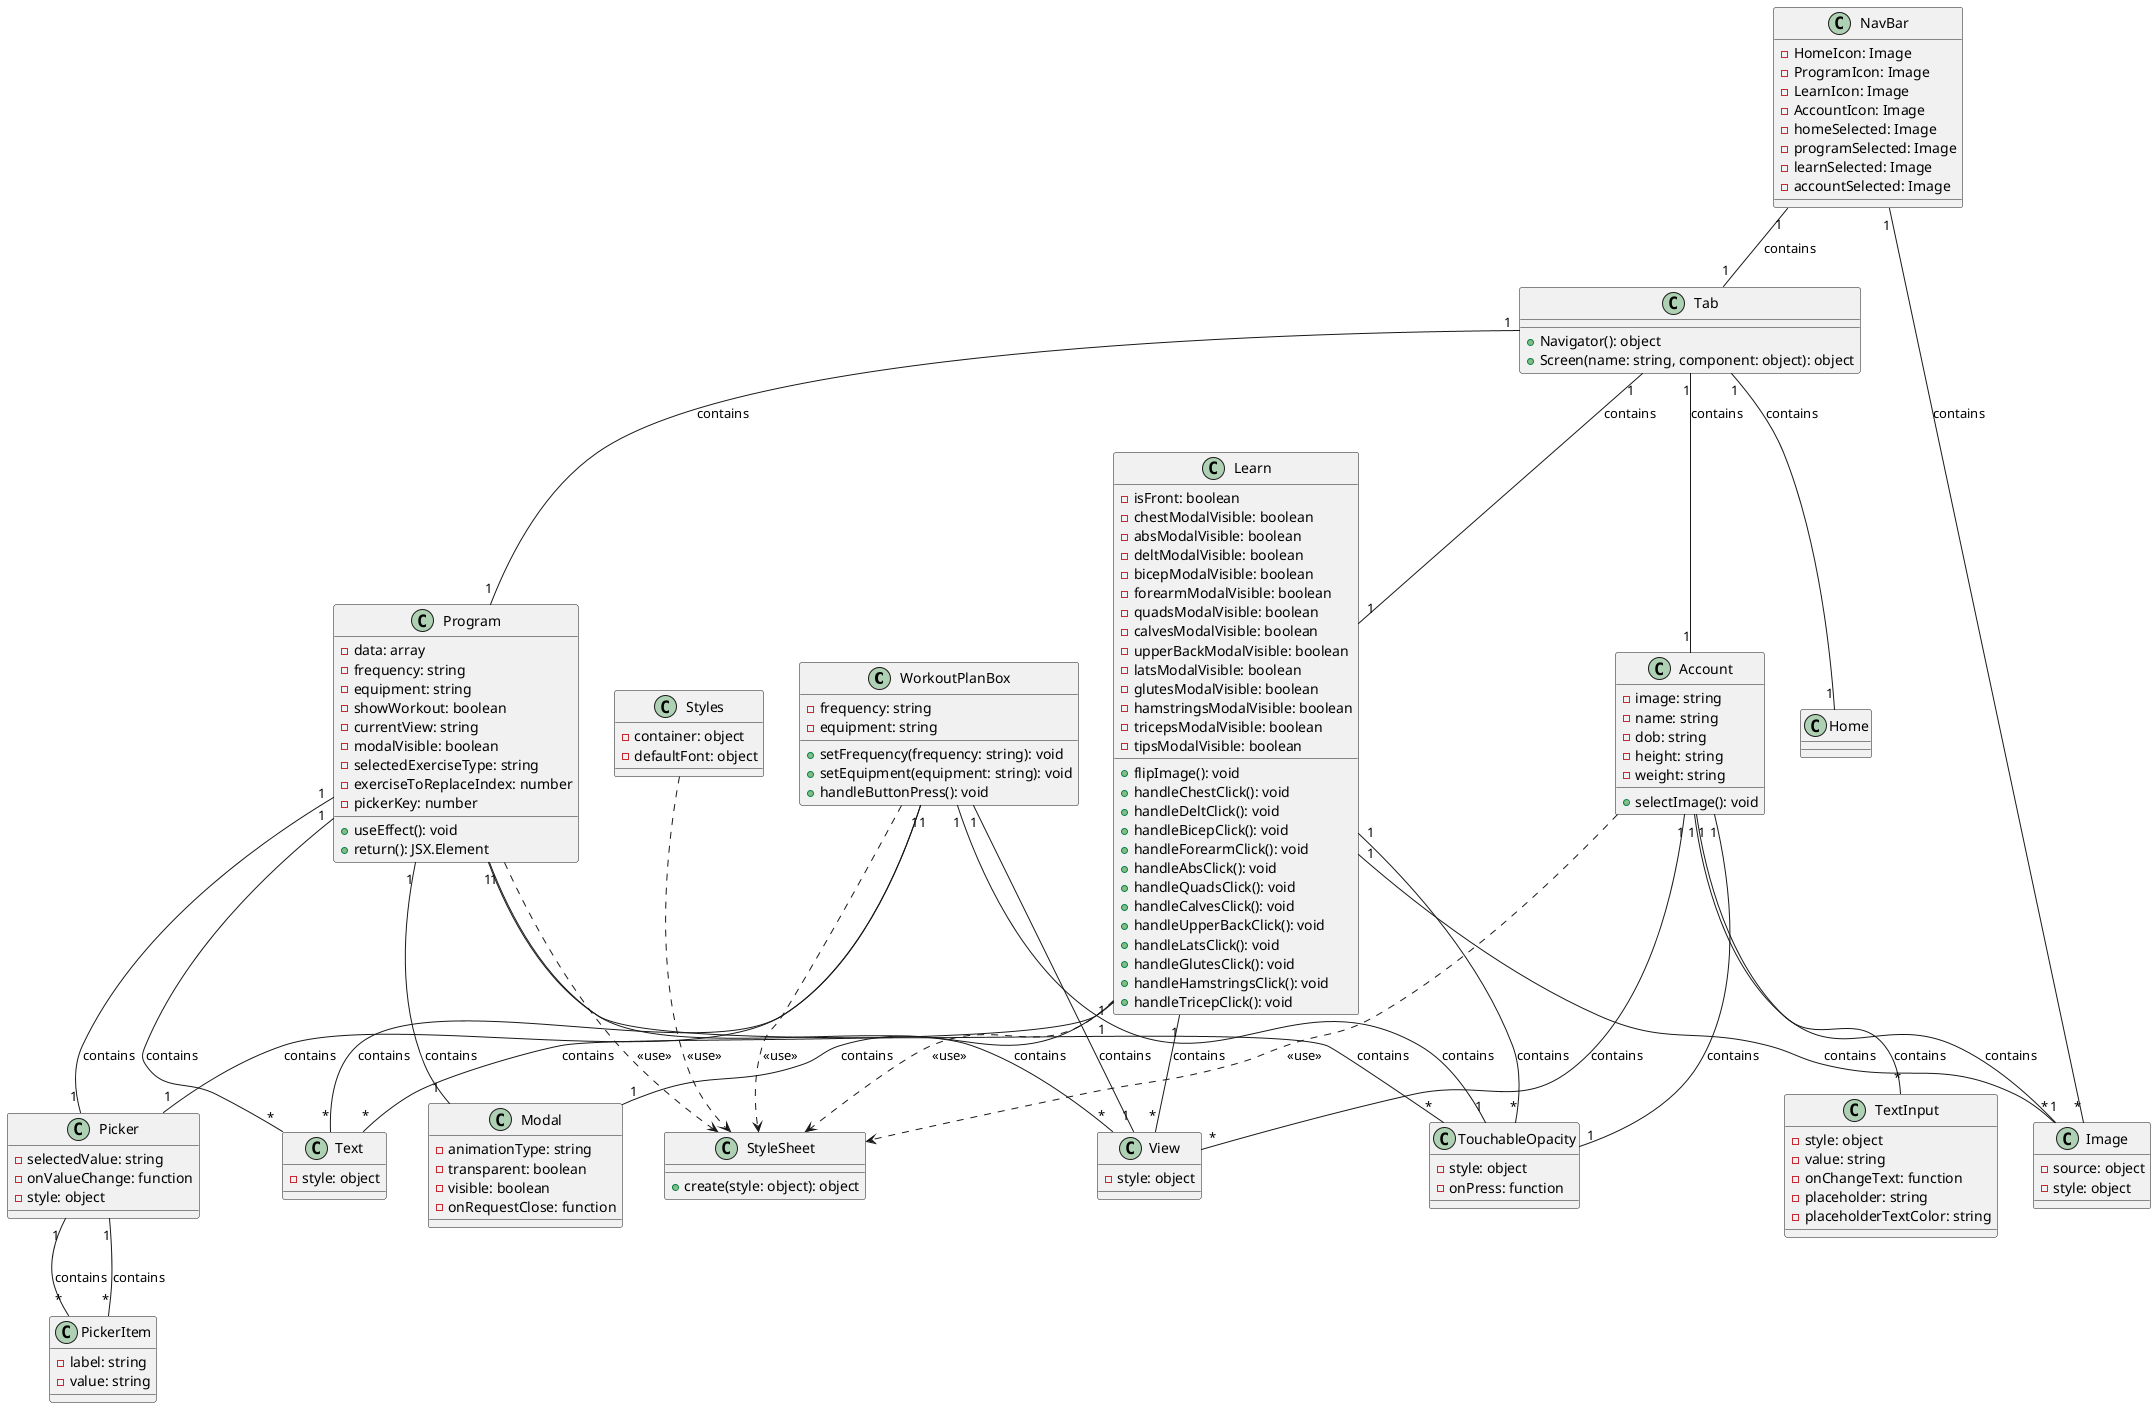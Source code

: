 @startuml
class WorkoutPlanBox {
  -frequency: string
  -equipment: string
  +setFrequency(frequency: string): void
  +setEquipment(equipment: string): void
  +handleButtonPress(): void
}

class Program {
  -data: array
  -frequency: string
  -equipment: string
  -showWorkout: boolean
  -currentView: string
  -modalVisible: boolean
  -selectedExerciseType: string
  -exerciseToReplaceIndex: number
  -pickerKey: number
  +useEffect(): void
  +return(): JSX.Element
}

class Learn {
  -isFront: boolean
  -chestModalVisible: boolean
  -absModalVisible: boolean
  -deltModalVisible: boolean
  -bicepModalVisible: boolean
  -forearmModalVisible: boolean
  -quadsModalVisible: boolean
  -calvesModalVisible: boolean
  -upperBackModalVisible: boolean
  -latsModalVisible: boolean
  -glutesModalVisible: boolean
  -hamstringsModalVisible: boolean
  -tricepsModalVisible: boolean
  -tipsModalVisible: boolean
  +flipImage(): void
  +handleChestClick(): void
  +handleDeltClick(): void
  +handleBicepClick(): void
  +handleForearmClick(): void
  +handleAbsClick(): void
  +handleQuadsClick(): void
  +handleCalvesClick(): void
  +handleUpperBackClick(): void
  +handleLatsClick(): void
  +handleGlutesClick(): void
  +handleHamstringsClick(): void
  +handleTricepClick(): void
}

class Account {
  -image: string
  -name: string
  -dob: string
  -height: string
  -weight: string
  +selectImage(): void
}

class NavBar {
  -HomeIcon: Image
  -ProgramIcon: Image
  -LearnIcon: Image
  -AccountIcon: Image
  -homeSelected: Image
  -programSelected: Image
  -learnSelected: Image
  -accountSelected: Image
}

class Styles {
  -container: object
  -defaultFont: object
}

class View {
  -style: object
}

class Text {
  -style: object
}

class TouchableOpacity {
  -style: object
  -onPress: function
}

class Picker {
  -selectedValue: string
  -onValueChange: function
  -style: object
}

class PickerItem {
  -label: string
  -value: string
}

class Modal {
  -animationType: string
  -transparent: boolean
  -visible: boolean
  -onRequestClose: function
}

class Image {
  -source: object
  -style: object
}

class TextInput {
  -style: object
  -value: string
  -onChangeText: function
  -placeholder: string
  -placeholderTextColor: string
}

class StyleSheet {
  +create(style: object): object
}

class Tab {
  +Navigator(): object
  +Screen(name: string, component: object): object
}

class Home {
}

class Program {
}

class Learn {
}

class Account {
}

WorkoutPlanBox "1" -- "1" View: contains
WorkoutPlanBox "1" -- "*" Text: contains
WorkoutPlanBox "1" -- "1" Picker: contains
Picker "1" -- "*" PickerItem: contains
WorkoutPlanBox "1" -- "1" TouchableOpacity: contains
WorkoutPlanBox ..> StyleSheet: <<use>>

Program "1" -- "1" Modal: contains
Program "1" -- "1" Picker: contains
Picker "1" -- "*" PickerItem: contains
Program "1" -- "*" TouchableOpacity: contains
Program "1" -- "*" View: contains
Program "1" -- "*" Text: contains
Program ..> StyleSheet: <<use>>

Learn "1" -- "1" Modal: contains
Learn "1" -- "*" TouchableOpacity: contains
Learn "1" -- "*" View: contains
Learn "1" -- "*" Text: contains
Learn "1" -- "*" Image: contains
Learn ..> StyleSheet: <<use>>

Account "1" -- "1" TouchableOpacity: contains
Account "1" -- "1" Image: contains
Account "1" -- "*" TextInput: contains
Account "1" -- "*" View: contains
Account ..> StyleSheet: <<use>>

NavBar "1" -- "1" Tab: contains
NavBar "1" -- "*" Image: contains
Tab "1" -- "1" Home: contains
Tab "1" -- "1" Program: contains
Tab "1" -- "1" Learn: contains
Tab "1" -- "1" Account: contains

Styles ..> StyleSheet: <<use>>

@enduml